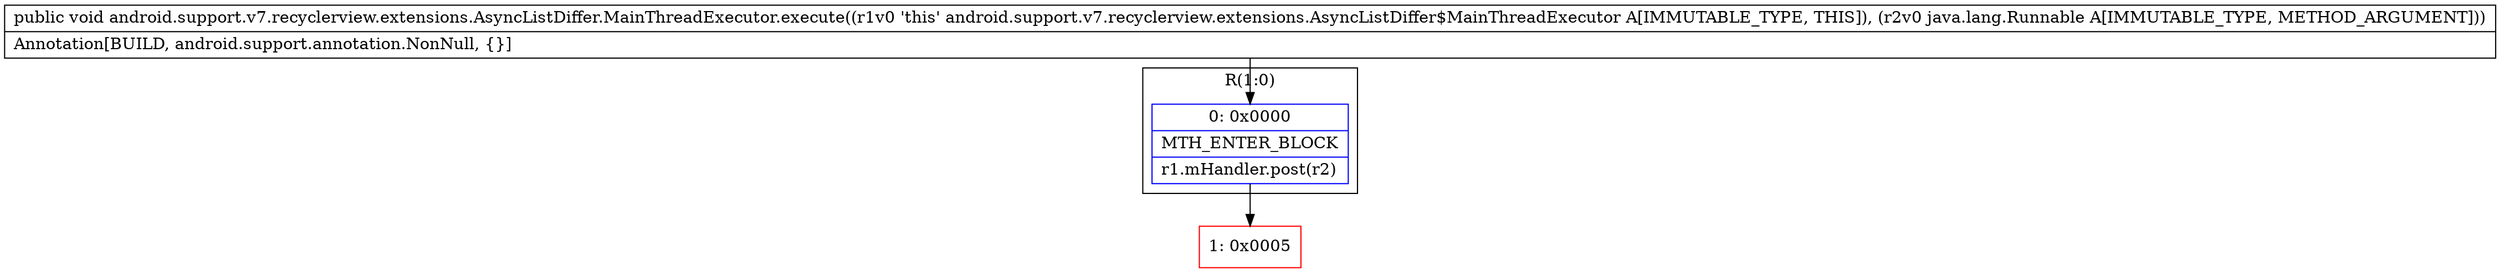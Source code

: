 digraph "CFG forandroid.support.v7.recyclerview.extensions.AsyncListDiffer.MainThreadExecutor.execute(Ljava\/lang\/Runnable;)V" {
subgraph cluster_Region_1044202528 {
label = "R(1:0)";
node [shape=record,color=blue];
Node_0 [shape=record,label="{0\:\ 0x0000|MTH_ENTER_BLOCK\l|r1.mHandler.post(r2)\l}"];
}
Node_1 [shape=record,color=red,label="{1\:\ 0x0005}"];
MethodNode[shape=record,label="{public void android.support.v7.recyclerview.extensions.AsyncListDiffer.MainThreadExecutor.execute((r1v0 'this' android.support.v7.recyclerview.extensions.AsyncListDiffer$MainThreadExecutor A[IMMUTABLE_TYPE, THIS]), (r2v0 java.lang.Runnable A[IMMUTABLE_TYPE, METHOD_ARGUMENT]))  | Annotation[BUILD, android.support.annotation.NonNull, \{\}]\l}"];
MethodNode -> Node_0;
Node_0 -> Node_1;
}

